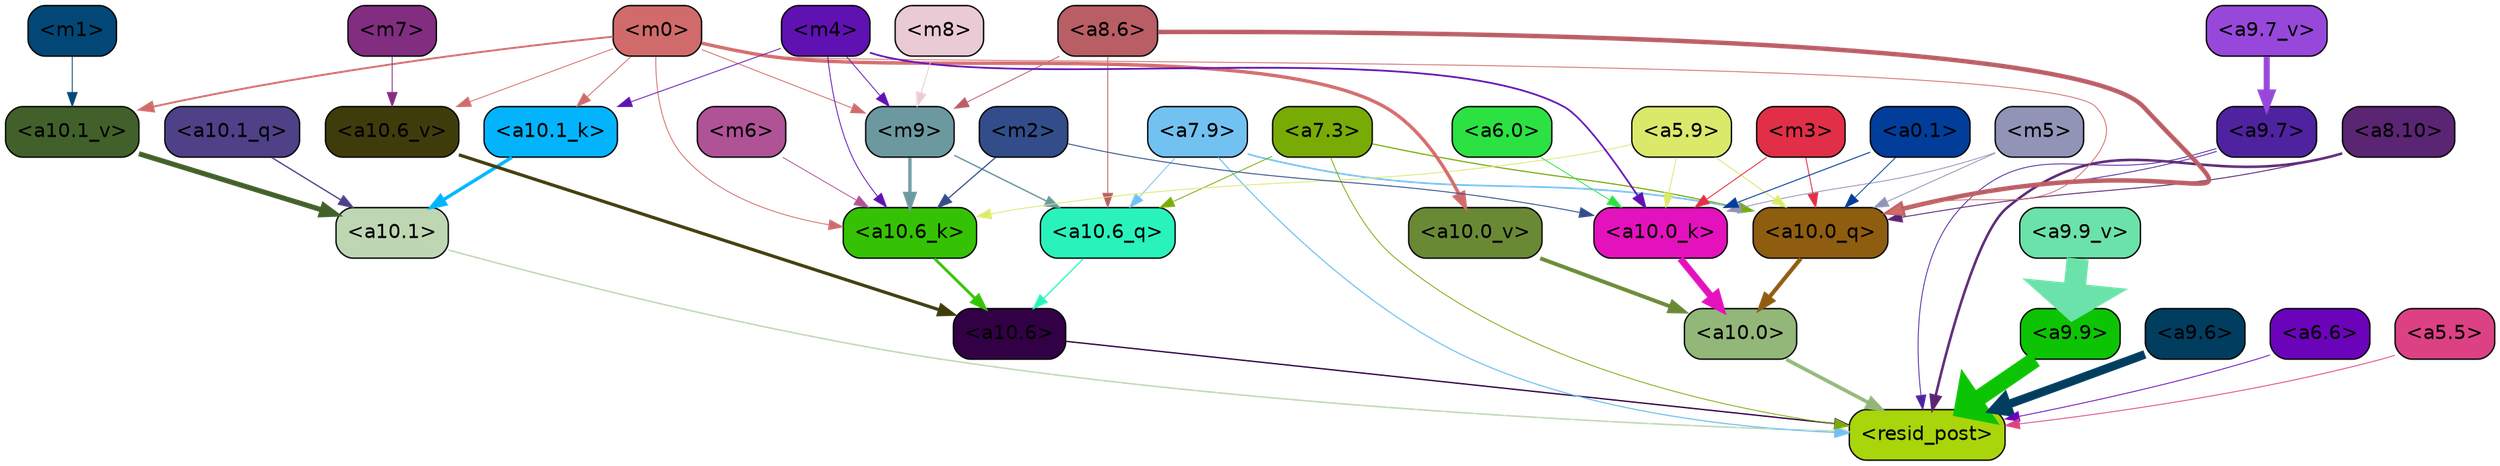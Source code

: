 strict digraph "" {
	graph [bgcolor=transparent,
		layout=dot,
		overlap=false,
		splines=true
	];
	"<a10.6>"	[color=black,
		fillcolor="#320145",
		fontname=Helvetica,
		shape=box,
		style="filled, rounded"];
	"<resid_post>"	[color=black,
		fillcolor="#a9d50b",
		fontname=Helvetica,
		shape=box,
		style="filled, rounded"];
	"<a10.6>" -> "<resid_post>"	[color="#320145",
		penwidth=0.9498605728149414];
	"<a10.1>"	[color=black,
		fillcolor="#bfd6b3",
		fontname=Helvetica,
		shape=box,
		style="filled, rounded"];
	"<a10.1>" -> "<resid_post>"	[color="#bfd6b3",
		penwidth=1.0084514617919922];
	"<a10.0>"	[color=black,
		fillcolor="#92b779",
		fontname=Helvetica,
		shape=box,
		style="filled, rounded"];
	"<a10.0>" -> "<resid_post>"	[color="#92b779",
		penwidth=2.5814952850341797];
	"<a9.9>"	[color=black,
		fillcolor="#0cc404",
		fontname=Helvetica,
		shape=box,
		style="filled, rounded"];
	"<a9.9>" -> "<resid_post>"	[color="#0cc404",
		penwidth=11.610888481140137];
	"<a9.7>"	[color=black,
		fillcolor="#4f239f",
		fontname=Helvetica,
		shape=box,
		style="filled, rounded"];
	"<a9.7>" -> "<resid_post>"	[color="#4f239f",
		penwidth=0.6];
	"<a10.0_q>"	[color=black,
		fillcolor="#8f5d10",
		fontname=Helvetica,
		shape=box,
		style="filled, rounded"];
	"<a9.7>" -> "<a10.0_q>"	[color="#4f239f",
		penwidth=0.6];
	"<a9.6>"	[color=black,
		fillcolor="#013d5f",
		fontname=Helvetica,
		shape=box,
		style="filled, rounded"];
	"<a9.6>" -> "<resid_post>"	[color="#013d5f",
		penwidth=6.121421813964844];
	"<a8.10>"	[color=black,
		fillcolor="#5a2573",
		fontname=Helvetica,
		shape=box,
		style="filled, rounded"];
	"<a8.10>" -> "<resid_post>"	[color="#5a2573",
		penwidth=1.7841739654541016];
	"<a8.10>" -> "<a10.0_q>"	[color="#5a2573",
		penwidth=0.6612663269042969];
	"<a7.9>"	[color=black,
		fillcolor="#72c2f1",
		fontname=Helvetica,
		shape=box,
		style="filled, rounded"];
	"<a7.9>" -> "<resid_post>"	[color="#72c2f1",
		penwidth=0.8109169006347656];
	"<a10.6_q>"	[color=black,
		fillcolor="#2af2bb",
		fontname=Helvetica,
		shape=box,
		style="filled, rounded"];
	"<a7.9>" -> "<a10.6_q>"	[color="#72c2f1",
		penwidth=0.6];
	"<a7.9>" -> "<a10.0_q>"	[color="#72c2f1",
		penwidth=1.19378662109375];
	"<a7.3>"	[color=black,
		fillcolor="#78ab05",
		fontname=Helvetica,
		shape=box,
		style="filled, rounded"];
	"<a7.3>" -> "<resid_post>"	[color="#78ab05",
		penwidth=0.6];
	"<a7.3>" -> "<a10.6_q>"	[color="#78ab05",
		penwidth=0.6];
	"<a7.3>" -> "<a10.0_q>"	[color="#78ab05",
		penwidth=0.8208656311035156];
	"<a6.6>"	[color=black,
		fillcolor="#6b03ba",
		fontname=Helvetica,
		shape=box,
		style="filled, rounded"];
	"<a6.6>" -> "<resid_post>"	[color="#6b03ba",
		penwidth=0.6];
	"<a5.5>"	[color=black,
		fillcolor="#dc4184",
		fontname=Helvetica,
		shape=box,
		style="filled, rounded"];
	"<a5.5>" -> "<resid_post>"	[color="#dc4184",
		penwidth=0.6];
	"<a10.6_q>" -> "<a10.6>"	[color="#2af2bb",
		penwidth=0.9244728088378906];
	"<a10.1_q>"	[color=black,
		fillcolor="#4e4188",
		fontname=Helvetica,
		shape=box,
		style="filled, rounded"];
	"<a10.1_q>" -> "<a10.1>"	[color="#4e4188",
		penwidth=0.9268798828125];
	"<a10.0_q>" -> "<a10.0>"	[color="#8f5d10",
		penwidth=2.905670166015625];
	"<a10.6_k>"	[color=black,
		fillcolor="#35c205",
		fontname=Helvetica,
		shape=box,
		style="filled, rounded"];
	"<a10.6_k>" -> "<a10.6>"	[color="#35c205",
		penwidth=2.0319366455078125];
	"<a10.1_k>"	[color=black,
		fillcolor="#03b4fd",
		fontname=Helvetica,
		shape=box,
		style="filled, rounded"];
	"<a10.1_k>" -> "<a10.1>"	[color="#03b4fd",
		penwidth=2.4037628173828125];
	"<a10.0_k>"	[color=black,
		fillcolor="#e412bc",
		fontname=Helvetica,
		shape=box,
		style="filled, rounded"];
	"<a10.0_k>" -> "<a10.0>"	[color="#e412bc",
		penwidth=4.9319305419921875];
	"<a10.6_v>"	[color=black,
		fillcolor="#3f3c0c",
		fontname=Helvetica,
		shape=box,
		style="filled, rounded"];
	"<a10.6_v>" -> "<a10.6>"	[color="#3f3c0c",
		penwidth=2.290935516357422];
	"<a10.1_v>"	[color=black,
		fillcolor="#426029",
		fontname=Helvetica,
		shape=box,
		style="filled, rounded"];
	"<a10.1_v>" -> "<a10.1>"	[color="#426029",
		penwidth=3.6398468017578125];
	"<a10.0_v>"	[color=black,
		fillcolor="#6a8935",
		fontname=Helvetica,
		shape=box,
		style="filled, rounded"];
	"<a10.0_v>" -> "<a10.0>"	[color="#6a8935",
		penwidth=2.7666168212890625];
	"<m9>"	[color=black,
		fillcolor="#6c99a0",
		fontname=Helvetica,
		shape=box,
		style="filled, rounded"];
	"<m9>" -> "<a10.6_q>"	[color="#6c99a0",
		penwidth=1.0384025573730469];
	"<m9>" -> "<a10.6_k>"	[color="#6c99a0",
		penwidth=2.371124267578125];
	"<a8.6>"	[color=black,
		fillcolor="#b95e64",
		fontname=Helvetica,
		shape=box,
		style="filled, rounded"];
	"<a8.6>" -> "<a10.6_q>"	[color="#b95e64",
		penwidth=0.6];
	"<a8.6>" -> "<a10.0_q>"	[color="#b95e64",
		penwidth=3.1841888427734375];
	"<a8.6>" -> "<m9>"	[color="#b95e64",
		penwidth=0.6];
	"<m5>"	[color=black,
		fillcolor="#9194b6",
		fontname=Helvetica,
		shape=box,
		style="filled, rounded"];
	"<m5>" -> "<a10.0_q>"	[color="#9194b6",
		penwidth=0.6];
	"<m5>" -> "<a10.0_k>"	[color="#9194b6",
		penwidth=0.6];
	"<a5.9>"	[color=black,
		fillcolor="#dbe96b",
		fontname=Helvetica,
		shape=box,
		style="filled, rounded"];
	"<a5.9>" -> "<a10.0_q>"	[color="#dbe96b",
		penwidth=0.6463394165039062];
	"<a5.9>" -> "<a10.6_k>"	[color="#dbe96b",
		penwidth=0.6];
	"<a5.9>" -> "<a10.0_k>"	[color="#dbe96b",
		penwidth=0.6];
	"<m3>"	[color=black,
		fillcolor="#e12f47",
		fontname=Helvetica,
		shape=box,
		style="filled, rounded"];
	"<m3>" -> "<a10.0_q>"	[color="#e12f47",
		penwidth=0.6597442626953125];
	"<m3>" -> "<a10.0_k>"	[color="#e12f47",
		penwidth=0.6506614685058594];
	"<m0>"	[color=black,
		fillcolor="#d16b6b",
		fontname=Helvetica,
		shape=box,
		style="filled, rounded"];
	"<m0>" -> "<a10.0_q>"	[color="#d16b6b",
		penwidth=0.6];
	"<m0>" -> "<a10.6_k>"	[color="#d16b6b",
		penwidth=0.6];
	"<m0>" -> "<a10.1_k>"	[color="#d16b6b",
		penwidth=0.6];
	"<m0>" -> "<a10.6_v>"	[color="#d16b6b",
		penwidth=0.6];
	"<m0>" -> "<a10.1_v>"	[color="#d16b6b",
		penwidth=1.3360328674316406];
	"<m0>" -> "<a10.0_v>"	[color="#d16b6b",
		penwidth=2.4083595275878906];
	"<m0>" -> "<m9>"	[color="#d16b6b",
		penwidth=0.6];
	"<a0.1>"	[color=black,
		fillcolor="#023d9a",
		fontname=Helvetica,
		shape=box,
		style="filled, rounded"];
	"<a0.1>" -> "<a10.0_q>"	[color="#023d9a",
		penwidth=0.6];
	"<a0.1>" -> "<a10.0_k>"	[color="#023d9a",
		penwidth=0.6768684387207031];
	"<m6>"	[color=black,
		fillcolor="#b05296",
		fontname=Helvetica,
		shape=box,
		style="filled, rounded"];
	"<m6>" -> "<a10.6_k>"	[color="#b05296",
		penwidth=0.6];
	"<m4>"	[color=black,
		fillcolor="#6011b2",
		fontname=Helvetica,
		shape=box,
		style="filled, rounded"];
	"<m4>" -> "<a10.6_k>"	[color="#6011b2",
		penwidth=0.6];
	"<m4>" -> "<a10.1_k>"	[color="#6011b2",
		penwidth=0.6];
	"<m4>" -> "<a10.0_k>"	[color="#6011b2",
		penwidth=1.230804443359375];
	"<m4>" -> "<m9>"	[color="#6011b2",
		penwidth=0.6];
	"<m2>"	[color=black,
		fillcolor="#324d89",
		fontname=Helvetica,
		shape=box,
		style="filled, rounded"];
	"<m2>" -> "<a10.6_k>"	[color="#324d89",
		penwidth=0.8380241394042969];
	"<m2>" -> "<a10.0_k>"	[color="#324d89",
		penwidth=0.6622200012207031];
	"<a6.0>"	[color=black,
		fillcolor="#2be242",
		fontname=Helvetica,
		shape=box,
		style="filled, rounded"];
	"<a6.0>" -> "<a10.0_k>"	[color="#2be242",
		penwidth=0.6];
	"<m7>"	[color=black,
		fillcolor="#822d80",
		fontname=Helvetica,
		shape=box,
		style="filled, rounded"];
	"<m7>" -> "<a10.6_v>"	[color="#822d80",
		penwidth=0.6];
	"<m1>"	[color=black,
		fillcolor="#024776",
		fontname=Helvetica,
		shape=box,
		style="filled, rounded"];
	"<m1>" -> "<a10.1_v>"	[color="#024776",
		penwidth=0.6];
	"<m8>"	[color=black,
		fillcolor="#eacbd5",
		fontname=Helvetica,
		shape=box,
		style="filled, rounded"];
	"<m8>" -> "<m9>"	[color="#eacbd5",
		penwidth=0.6];
	"<a9.9_v>"	[color=black,
		fillcolor="#6be2a9",
		fontname=Helvetica,
		shape=box,
		style="filled, rounded"];
	"<a9.9_v>" -> "<a9.9>"	[color="#6be2a9",
		penwidth=15.728643417358398];
	"<a9.7_v>"	[color=black,
		fillcolor="#9748db",
		fontname=Helvetica,
		shape=box,
		style="filled, rounded"];
	"<a9.7_v>" -> "<a9.7>"	[color="#9748db",
		penwidth=4.305488586425781];
}
